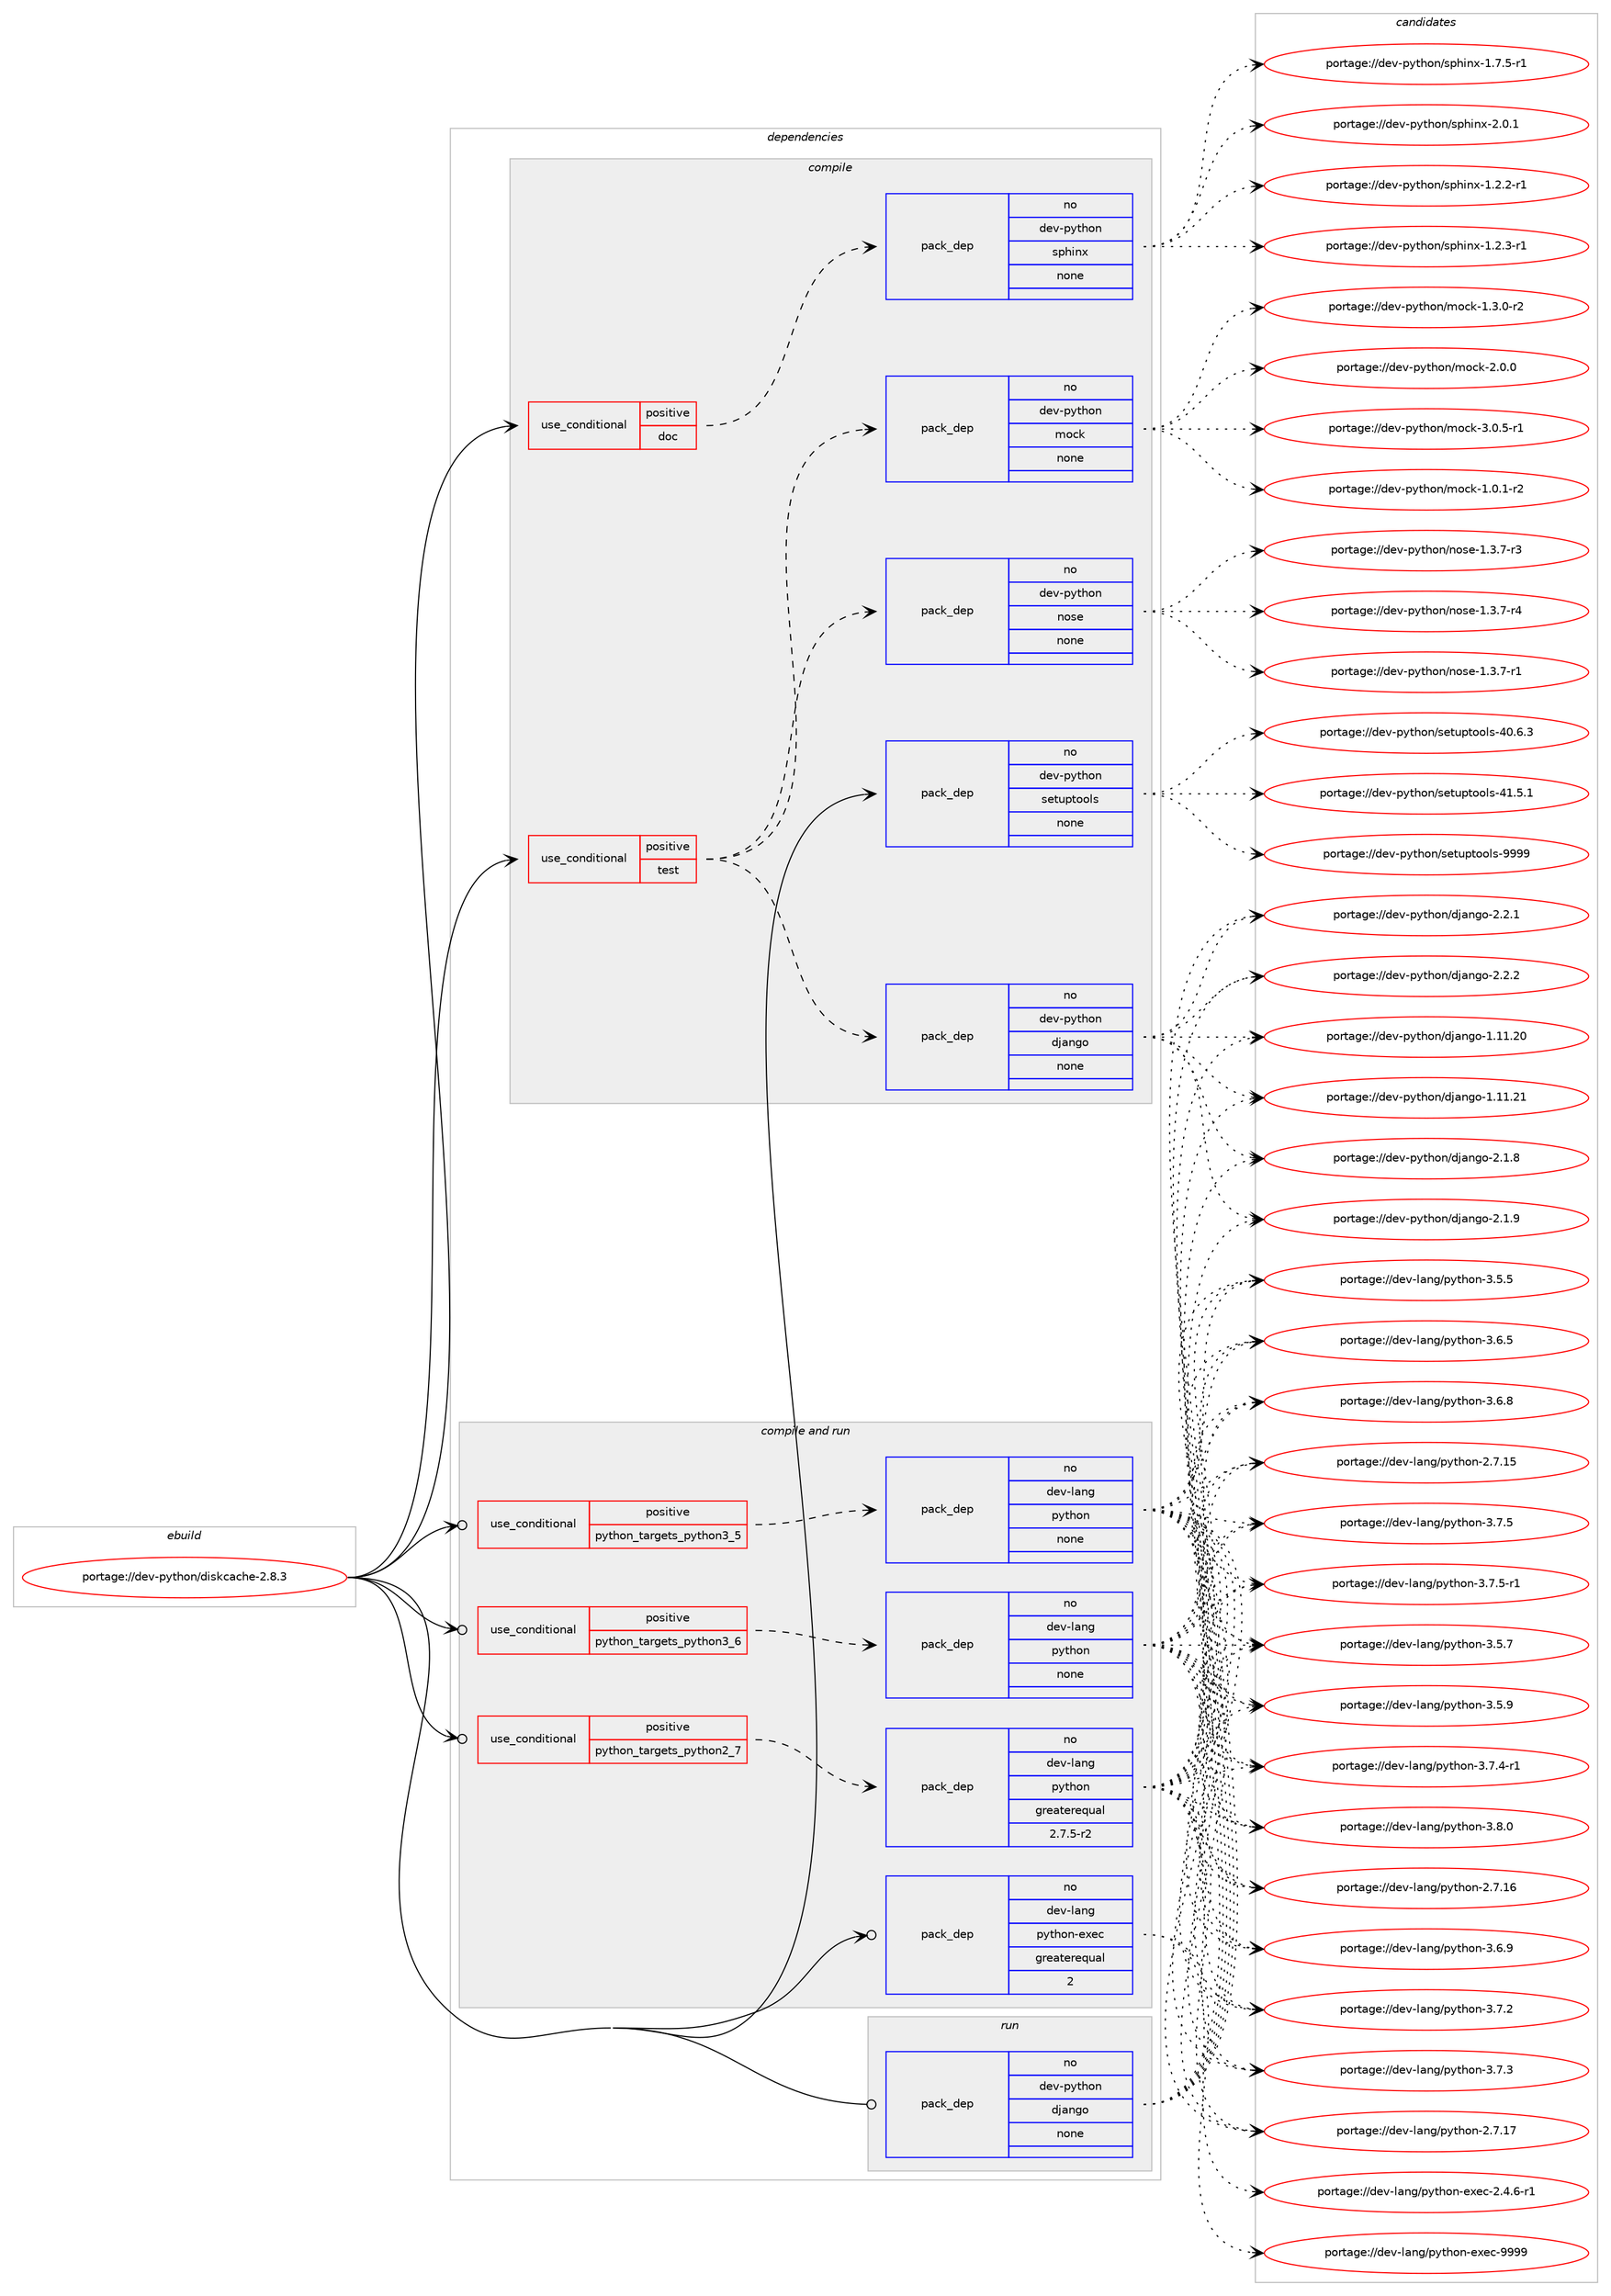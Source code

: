 digraph prolog {

# *************
# Graph options
# *************

newrank=true;
concentrate=true;
compound=true;
graph [rankdir=LR,fontname=Helvetica,fontsize=10,ranksep=1.5];#, ranksep=2.5, nodesep=0.2];
edge  [arrowhead=vee];
node  [fontname=Helvetica,fontsize=10];

# **********
# The ebuild
# **********

subgraph cluster_leftcol {
color=gray;
rank=same;
label=<<i>ebuild</i>>;
id [label="portage://dev-python/diskcache-2.8.3", color=red, width=4, href="../dev-python/diskcache-2.8.3.svg"];
}

# ****************
# The dependencies
# ****************

subgraph cluster_midcol {
color=gray;
label=<<i>dependencies</i>>;
subgraph cluster_compile {
fillcolor="#eeeeee";
style=filled;
label=<<i>compile</i>>;
subgraph cond27622 {
dependency136215 [label=<<TABLE BORDER="0" CELLBORDER="1" CELLSPACING="0" CELLPADDING="4"><TR><TD ROWSPAN="3" CELLPADDING="10">use_conditional</TD></TR><TR><TD>positive</TD></TR><TR><TD>doc</TD></TR></TABLE>>, shape=none, color=red];
subgraph pack105278 {
dependency136216 [label=<<TABLE BORDER="0" CELLBORDER="1" CELLSPACING="0" CELLPADDING="4" WIDTH="220"><TR><TD ROWSPAN="6" CELLPADDING="30">pack_dep</TD></TR><TR><TD WIDTH="110">no</TD></TR><TR><TD>dev-python</TD></TR><TR><TD>sphinx</TD></TR><TR><TD>none</TD></TR><TR><TD></TD></TR></TABLE>>, shape=none, color=blue];
}
dependency136215:e -> dependency136216:w [weight=20,style="dashed",arrowhead="vee"];
}
id:e -> dependency136215:w [weight=20,style="solid",arrowhead="vee"];
subgraph cond27623 {
dependency136217 [label=<<TABLE BORDER="0" CELLBORDER="1" CELLSPACING="0" CELLPADDING="4"><TR><TD ROWSPAN="3" CELLPADDING="10">use_conditional</TD></TR><TR><TD>positive</TD></TR><TR><TD>test</TD></TR></TABLE>>, shape=none, color=red];
subgraph pack105279 {
dependency136218 [label=<<TABLE BORDER="0" CELLBORDER="1" CELLSPACING="0" CELLPADDING="4" WIDTH="220"><TR><TD ROWSPAN="6" CELLPADDING="30">pack_dep</TD></TR><TR><TD WIDTH="110">no</TD></TR><TR><TD>dev-python</TD></TR><TR><TD>django</TD></TR><TR><TD>none</TD></TR><TR><TD></TD></TR></TABLE>>, shape=none, color=blue];
}
dependency136217:e -> dependency136218:w [weight=20,style="dashed",arrowhead="vee"];
subgraph pack105280 {
dependency136219 [label=<<TABLE BORDER="0" CELLBORDER="1" CELLSPACING="0" CELLPADDING="4" WIDTH="220"><TR><TD ROWSPAN="6" CELLPADDING="30">pack_dep</TD></TR><TR><TD WIDTH="110">no</TD></TR><TR><TD>dev-python</TD></TR><TR><TD>mock</TD></TR><TR><TD>none</TD></TR><TR><TD></TD></TR></TABLE>>, shape=none, color=blue];
}
dependency136217:e -> dependency136219:w [weight=20,style="dashed",arrowhead="vee"];
subgraph pack105281 {
dependency136220 [label=<<TABLE BORDER="0" CELLBORDER="1" CELLSPACING="0" CELLPADDING="4" WIDTH="220"><TR><TD ROWSPAN="6" CELLPADDING="30">pack_dep</TD></TR><TR><TD WIDTH="110">no</TD></TR><TR><TD>dev-python</TD></TR><TR><TD>nose</TD></TR><TR><TD>none</TD></TR><TR><TD></TD></TR></TABLE>>, shape=none, color=blue];
}
dependency136217:e -> dependency136220:w [weight=20,style="dashed",arrowhead="vee"];
}
id:e -> dependency136217:w [weight=20,style="solid",arrowhead="vee"];
subgraph pack105282 {
dependency136221 [label=<<TABLE BORDER="0" CELLBORDER="1" CELLSPACING="0" CELLPADDING="4" WIDTH="220"><TR><TD ROWSPAN="6" CELLPADDING="30">pack_dep</TD></TR><TR><TD WIDTH="110">no</TD></TR><TR><TD>dev-python</TD></TR><TR><TD>setuptools</TD></TR><TR><TD>none</TD></TR><TR><TD></TD></TR></TABLE>>, shape=none, color=blue];
}
id:e -> dependency136221:w [weight=20,style="solid",arrowhead="vee"];
}
subgraph cluster_compileandrun {
fillcolor="#eeeeee";
style=filled;
label=<<i>compile and run</i>>;
subgraph cond27624 {
dependency136222 [label=<<TABLE BORDER="0" CELLBORDER="1" CELLSPACING="0" CELLPADDING="4"><TR><TD ROWSPAN="3" CELLPADDING="10">use_conditional</TD></TR><TR><TD>positive</TD></TR><TR><TD>python_targets_python2_7</TD></TR></TABLE>>, shape=none, color=red];
subgraph pack105283 {
dependency136223 [label=<<TABLE BORDER="0" CELLBORDER="1" CELLSPACING="0" CELLPADDING="4" WIDTH="220"><TR><TD ROWSPAN="6" CELLPADDING="30">pack_dep</TD></TR><TR><TD WIDTH="110">no</TD></TR><TR><TD>dev-lang</TD></TR><TR><TD>python</TD></TR><TR><TD>greaterequal</TD></TR><TR><TD>2.7.5-r2</TD></TR></TABLE>>, shape=none, color=blue];
}
dependency136222:e -> dependency136223:w [weight=20,style="dashed",arrowhead="vee"];
}
id:e -> dependency136222:w [weight=20,style="solid",arrowhead="odotvee"];
subgraph cond27625 {
dependency136224 [label=<<TABLE BORDER="0" CELLBORDER="1" CELLSPACING="0" CELLPADDING="4"><TR><TD ROWSPAN="3" CELLPADDING="10">use_conditional</TD></TR><TR><TD>positive</TD></TR><TR><TD>python_targets_python3_5</TD></TR></TABLE>>, shape=none, color=red];
subgraph pack105284 {
dependency136225 [label=<<TABLE BORDER="0" CELLBORDER="1" CELLSPACING="0" CELLPADDING="4" WIDTH="220"><TR><TD ROWSPAN="6" CELLPADDING="30">pack_dep</TD></TR><TR><TD WIDTH="110">no</TD></TR><TR><TD>dev-lang</TD></TR><TR><TD>python</TD></TR><TR><TD>none</TD></TR><TR><TD></TD></TR></TABLE>>, shape=none, color=blue];
}
dependency136224:e -> dependency136225:w [weight=20,style="dashed",arrowhead="vee"];
}
id:e -> dependency136224:w [weight=20,style="solid",arrowhead="odotvee"];
subgraph cond27626 {
dependency136226 [label=<<TABLE BORDER="0" CELLBORDER="1" CELLSPACING="0" CELLPADDING="4"><TR><TD ROWSPAN="3" CELLPADDING="10">use_conditional</TD></TR><TR><TD>positive</TD></TR><TR><TD>python_targets_python3_6</TD></TR></TABLE>>, shape=none, color=red];
subgraph pack105285 {
dependency136227 [label=<<TABLE BORDER="0" CELLBORDER="1" CELLSPACING="0" CELLPADDING="4" WIDTH="220"><TR><TD ROWSPAN="6" CELLPADDING="30">pack_dep</TD></TR><TR><TD WIDTH="110">no</TD></TR><TR><TD>dev-lang</TD></TR><TR><TD>python</TD></TR><TR><TD>none</TD></TR><TR><TD></TD></TR></TABLE>>, shape=none, color=blue];
}
dependency136226:e -> dependency136227:w [weight=20,style="dashed",arrowhead="vee"];
}
id:e -> dependency136226:w [weight=20,style="solid",arrowhead="odotvee"];
subgraph pack105286 {
dependency136228 [label=<<TABLE BORDER="0" CELLBORDER="1" CELLSPACING="0" CELLPADDING="4" WIDTH="220"><TR><TD ROWSPAN="6" CELLPADDING="30">pack_dep</TD></TR><TR><TD WIDTH="110">no</TD></TR><TR><TD>dev-lang</TD></TR><TR><TD>python-exec</TD></TR><TR><TD>greaterequal</TD></TR><TR><TD>2</TD></TR></TABLE>>, shape=none, color=blue];
}
id:e -> dependency136228:w [weight=20,style="solid",arrowhead="odotvee"];
}
subgraph cluster_run {
fillcolor="#eeeeee";
style=filled;
label=<<i>run</i>>;
subgraph pack105287 {
dependency136229 [label=<<TABLE BORDER="0" CELLBORDER="1" CELLSPACING="0" CELLPADDING="4" WIDTH="220"><TR><TD ROWSPAN="6" CELLPADDING="30">pack_dep</TD></TR><TR><TD WIDTH="110">no</TD></TR><TR><TD>dev-python</TD></TR><TR><TD>django</TD></TR><TR><TD>none</TD></TR><TR><TD></TD></TR></TABLE>>, shape=none, color=blue];
}
id:e -> dependency136229:w [weight=20,style="solid",arrowhead="odot"];
}
}

# **************
# The candidates
# **************

subgraph cluster_choices {
rank=same;
color=gray;
label=<<i>candidates</i>>;

subgraph choice105278 {
color=black;
nodesep=1;
choiceportage10010111845112121116104111110471151121041051101204549465046504511449 [label="portage://dev-python/sphinx-1.2.2-r1", color=red, width=4,href="../dev-python/sphinx-1.2.2-r1.svg"];
choiceportage10010111845112121116104111110471151121041051101204549465046514511449 [label="portage://dev-python/sphinx-1.2.3-r1", color=red, width=4,href="../dev-python/sphinx-1.2.3-r1.svg"];
choiceportage10010111845112121116104111110471151121041051101204549465546534511449 [label="portage://dev-python/sphinx-1.7.5-r1", color=red, width=4,href="../dev-python/sphinx-1.7.5-r1.svg"];
choiceportage1001011184511212111610411111047115112104105110120455046484649 [label="portage://dev-python/sphinx-2.0.1", color=red, width=4,href="../dev-python/sphinx-2.0.1.svg"];
dependency136216:e -> choiceportage10010111845112121116104111110471151121041051101204549465046504511449:w [style=dotted,weight="100"];
dependency136216:e -> choiceportage10010111845112121116104111110471151121041051101204549465046514511449:w [style=dotted,weight="100"];
dependency136216:e -> choiceportage10010111845112121116104111110471151121041051101204549465546534511449:w [style=dotted,weight="100"];
dependency136216:e -> choiceportage1001011184511212111610411111047115112104105110120455046484649:w [style=dotted,weight="100"];
}
subgraph choice105279 {
color=black;
nodesep=1;
choiceportage1001011184511212111610411111047100106971101031114549464949465048 [label="portage://dev-python/django-1.11.20", color=red, width=4,href="../dev-python/django-1.11.20.svg"];
choiceportage1001011184511212111610411111047100106971101031114549464949465049 [label="portage://dev-python/django-1.11.21", color=red, width=4,href="../dev-python/django-1.11.21.svg"];
choiceportage100101118451121211161041111104710010697110103111455046494656 [label="portage://dev-python/django-2.1.8", color=red, width=4,href="../dev-python/django-2.1.8.svg"];
choiceportage100101118451121211161041111104710010697110103111455046494657 [label="portage://dev-python/django-2.1.9", color=red, width=4,href="../dev-python/django-2.1.9.svg"];
choiceportage100101118451121211161041111104710010697110103111455046504649 [label="portage://dev-python/django-2.2.1", color=red, width=4,href="../dev-python/django-2.2.1.svg"];
choiceportage100101118451121211161041111104710010697110103111455046504650 [label="portage://dev-python/django-2.2.2", color=red, width=4,href="../dev-python/django-2.2.2.svg"];
dependency136218:e -> choiceportage1001011184511212111610411111047100106971101031114549464949465048:w [style=dotted,weight="100"];
dependency136218:e -> choiceportage1001011184511212111610411111047100106971101031114549464949465049:w [style=dotted,weight="100"];
dependency136218:e -> choiceportage100101118451121211161041111104710010697110103111455046494656:w [style=dotted,weight="100"];
dependency136218:e -> choiceportage100101118451121211161041111104710010697110103111455046494657:w [style=dotted,weight="100"];
dependency136218:e -> choiceportage100101118451121211161041111104710010697110103111455046504649:w [style=dotted,weight="100"];
dependency136218:e -> choiceportage100101118451121211161041111104710010697110103111455046504650:w [style=dotted,weight="100"];
}
subgraph choice105280 {
color=black;
nodesep=1;
choiceportage1001011184511212111610411111047109111991074549464846494511450 [label="portage://dev-python/mock-1.0.1-r2", color=red, width=4,href="../dev-python/mock-1.0.1-r2.svg"];
choiceportage1001011184511212111610411111047109111991074549465146484511450 [label="portage://dev-python/mock-1.3.0-r2", color=red, width=4,href="../dev-python/mock-1.3.0-r2.svg"];
choiceportage100101118451121211161041111104710911199107455046484648 [label="portage://dev-python/mock-2.0.0", color=red, width=4,href="../dev-python/mock-2.0.0.svg"];
choiceportage1001011184511212111610411111047109111991074551464846534511449 [label="portage://dev-python/mock-3.0.5-r1", color=red, width=4,href="../dev-python/mock-3.0.5-r1.svg"];
dependency136219:e -> choiceportage1001011184511212111610411111047109111991074549464846494511450:w [style=dotted,weight="100"];
dependency136219:e -> choiceportage1001011184511212111610411111047109111991074549465146484511450:w [style=dotted,weight="100"];
dependency136219:e -> choiceportage100101118451121211161041111104710911199107455046484648:w [style=dotted,weight="100"];
dependency136219:e -> choiceportage1001011184511212111610411111047109111991074551464846534511449:w [style=dotted,weight="100"];
}
subgraph choice105281 {
color=black;
nodesep=1;
choiceportage10010111845112121116104111110471101111151014549465146554511449 [label="portage://dev-python/nose-1.3.7-r1", color=red, width=4,href="../dev-python/nose-1.3.7-r1.svg"];
choiceportage10010111845112121116104111110471101111151014549465146554511451 [label="portage://dev-python/nose-1.3.7-r3", color=red, width=4,href="../dev-python/nose-1.3.7-r3.svg"];
choiceportage10010111845112121116104111110471101111151014549465146554511452 [label="portage://dev-python/nose-1.3.7-r4", color=red, width=4,href="../dev-python/nose-1.3.7-r4.svg"];
dependency136220:e -> choiceportage10010111845112121116104111110471101111151014549465146554511449:w [style=dotted,weight="100"];
dependency136220:e -> choiceportage10010111845112121116104111110471101111151014549465146554511451:w [style=dotted,weight="100"];
dependency136220:e -> choiceportage10010111845112121116104111110471101111151014549465146554511452:w [style=dotted,weight="100"];
}
subgraph choice105282 {
color=black;
nodesep=1;
choiceportage100101118451121211161041111104711510111611711211611111110811545524846544651 [label="portage://dev-python/setuptools-40.6.3", color=red, width=4,href="../dev-python/setuptools-40.6.3.svg"];
choiceportage100101118451121211161041111104711510111611711211611111110811545524946534649 [label="portage://dev-python/setuptools-41.5.1", color=red, width=4,href="../dev-python/setuptools-41.5.1.svg"];
choiceportage10010111845112121116104111110471151011161171121161111111081154557575757 [label="portage://dev-python/setuptools-9999", color=red, width=4,href="../dev-python/setuptools-9999.svg"];
dependency136221:e -> choiceportage100101118451121211161041111104711510111611711211611111110811545524846544651:w [style=dotted,weight="100"];
dependency136221:e -> choiceportage100101118451121211161041111104711510111611711211611111110811545524946534649:w [style=dotted,weight="100"];
dependency136221:e -> choiceportage10010111845112121116104111110471151011161171121161111111081154557575757:w [style=dotted,weight="100"];
}
subgraph choice105283 {
color=black;
nodesep=1;
choiceportage10010111845108971101034711212111610411111045504655464953 [label="portage://dev-lang/python-2.7.15", color=red, width=4,href="../dev-lang/python-2.7.15.svg"];
choiceportage10010111845108971101034711212111610411111045504655464954 [label="portage://dev-lang/python-2.7.16", color=red, width=4,href="../dev-lang/python-2.7.16.svg"];
choiceportage10010111845108971101034711212111610411111045504655464955 [label="portage://dev-lang/python-2.7.17", color=red, width=4,href="../dev-lang/python-2.7.17.svg"];
choiceportage100101118451089711010347112121116104111110455146534653 [label="portage://dev-lang/python-3.5.5", color=red, width=4,href="../dev-lang/python-3.5.5.svg"];
choiceportage100101118451089711010347112121116104111110455146534655 [label="portage://dev-lang/python-3.5.7", color=red, width=4,href="../dev-lang/python-3.5.7.svg"];
choiceportage100101118451089711010347112121116104111110455146534657 [label="portage://dev-lang/python-3.5.9", color=red, width=4,href="../dev-lang/python-3.5.9.svg"];
choiceportage100101118451089711010347112121116104111110455146544653 [label="portage://dev-lang/python-3.6.5", color=red, width=4,href="../dev-lang/python-3.6.5.svg"];
choiceportage100101118451089711010347112121116104111110455146544656 [label="portage://dev-lang/python-3.6.8", color=red, width=4,href="../dev-lang/python-3.6.8.svg"];
choiceportage100101118451089711010347112121116104111110455146544657 [label="portage://dev-lang/python-3.6.9", color=red, width=4,href="../dev-lang/python-3.6.9.svg"];
choiceportage100101118451089711010347112121116104111110455146554650 [label="portage://dev-lang/python-3.7.2", color=red, width=4,href="../dev-lang/python-3.7.2.svg"];
choiceportage100101118451089711010347112121116104111110455146554651 [label="portage://dev-lang/python-3.7.3", color=red, width=4,href="../dev-lang/python-3.7.3.svg"];
choiceportage1001011184510897110103471121211161041111104551465546524511449 [label="portage://dev-lang/python-3.7.4-r1", color=red, width=4,href="../dev-lang/python-3.7.4-r1.svg"];
choiceportage100101118451089711010347112121116104111110455146554653 [label="portage://dev-lang/python-3.7.5", color=red, width=4,href="../dev-lang/python-3.7.5.svg"];
choiceportage1001011184510897110103471121211161041111104551465546534511449 [label="portage://dev-lang/python-3.7.5-r1", color=red, width=4,href="../dev-lang/python-3.7.5-r1.svg"];
choiceportage100101118451089711010347112121116104111110455146564648 [label="portage://dev-lang/python-3.8.0", color=red, width=4,href="../dev-lang/python-3.8.0.svg"];
dependency136223:e -> choiceportage10010111845108971101034711212111610411111045504655464953:w [style=dotted,weight="100"];
dependency136223:e -> choiceportage10010111845108971101034711212111610411111045504655464954:w [style=dotted,weight="100"];
dependency136223:e -> choiceportage10010111845108971101034711212111610411111045504655464955:w [style=dotted,weight="100"];
dependency136223:e -> choiceportage100101118451089711010347112121116104111110455146534653:w [style=dotted,weight="100"];
dependency136223:e -> choiceportage100101118451089711010347112121116104111110455146534655:w [style=dotted,weight="100"];
dependency136223:e -> choiceportage100101118451089711010347112121116104111110455146534657:w [style=dotted,weight="100"];
dependency136223:e -> choiceportage100101118451089711010347112121116104111110455146544653:w [style=dotted,weight="100"];
dependency136223:e -> choiceportage100101118451089711010347112121116104111110455146544656:w [style=dotted,weight="100"];
dependency136223:e -> choiceportage100101118451089711010347112121116104111110455146544657:w [style=dotted,weight="100"];
dependency136223:e -> choiceportage100101118451089711010347112121116104111110455146554650:w [style=dotted,weight="100"];
dependency136223:e -> choiceportage100101118451089711010347112121116104111110455146554651:w [style=dotted,weight="100"];
dependency136223:e -> choiceportage1001011184510897110103471121211161041111104551465546524511449:w [style=dotted,weight="100"];
dependency136223:e -> choiceportage100101118451089711010347112121116104111110455146554653:w [style=dotted,weight="100"];
dependency136223:e -> choiceportage1001011184510897110103471121211161041111104551465546534511449:w [style=dotted,weight="100"];
dependency136223:e -> choiceportage100101118451089711010347112121116104111110455146564648:w [style=dotted,weight="100"];
}
subgraph choice105284 {
color=black;
nodesep=1;
choiceportage10010111845108971101034711212111610411111045504655464953 [label="portage://dev-lang/python-2.7.15", color=red, width=4,href="../dev-lang/python-2.7.15.svg"];
choiceportage10010111845108971101034711212111610411111045504655464954 [label="portage://dev-lang/python-2.7.16", color=red, width=4,href="../dev-lang/python-2.7.16.svg"];
choiceportage10010111845108971101034711212111610411111045504655464955 [label="portage://dev-lang/python-2.7.17", color=red, width=4,href="../dev-lang/python-2.7.17.svg"];
choiceportage100101118451089711010347112121116104111110455146534653 [label="portage://dev-lang/python-3.5.5", color=red, width=4,href="../dev-lang/python-3.5.5.svg"];
choiceportage100101118451089711010347112121116104111110455146534655 [label="portage://dev-lang/python-3.5.7", color=red, width=4,href="../dev-lang/python-3.5.7.svg"];
choiceportage100101118451089711010347112121116104111110455146534657 [label="portage://dev-lang/python-3.5.9", color=red, width=4,href="../dev-lang/python-3.5.9.svg"];
choiceportage100101118451089711010347112121116104111110455146544653 [label="portage://dev-lang/python-3.6.5", color=red, width=4,href="../dev-lang/python-3.6.5.svg"];
choiceportage100101118451089711010347112121116104111110455146544656 [label="portage://dev-lang/python-3.6.8", color=red, width=4,href="../dev-lang/python-3.6.8.svg"];
choiceportage100101118451089711010347112121116104111110455146544657 [label="portage://dev-lang/python-3.6.9", color=red, width=4,href="../dev-lang/python-3.6.9.svg"];
choiceportage100101118451089711010347112121116104111110455146554650 [label="portage://dev-lang/python-3.7.2", color=red, width=4,href="../dev-lang/python-3.7.2.svg"];
choiceportage100101118451089711010347112121116104111110455146554651 [label="portage://dev-lang/python-3.7.3", color=red, width=4,href="../dev-lang/python-3.7.3.svg"];
choiceportage1001011184510897110103471121211161041111104551465546524511449 [label="portage://dev-lang/python-3.7.4-r1", color=red, width=4,href="../dev-lang/python-3.7.4-r1.svg"];
choiceportage100101118451089711010347112121116104111110455146554653 [label="portage://dev-lang/python-3.7.5", color=red, width=4,href="../dev-lang/python-3.7.5.svg"];
choiceportage1001011184510897110103471121211161041111104551465546534511449 [label="portage://dev-lang/python-3.7.5-r1", color=red, width=4,href="../dev-lang/python-3.7.5-r1.svg"];
choiceportage100101118451089711010347112121116104111110455146564648 [label="portage://dev-lang/python-3.8.0", color=red, width=4,href="../dev-lang/python-3.8.0.svg"];
dependency136225:e -> choiceportage10010111845108971101034711212111610411111045504655464953:w [style=dotted,weight="100"];
dependency136225:e -> choiceportage10010111845108971101034711212111610411111045504655464954:w [style=dotted,weight="100"];
dependency136225:e -> choiceportage10010111845108971101034711212111610411111045504655464955:w [style=dotted,weight="100"];
dependency136225:e -> choiceportage100101118451089711010347112121116104111110455146534653:w [style=dotted,weight="100"];
dependency136225:e -> choiceportage100101118451089711010347112121116104111110455146534655:w [style=dotted,weight="100"];
dependency136225:e -> choiceportage100101118451089711010347112121116104111110455146534657:w [style=dotted,weight="100"];
dependency136225:e -> choiceportage100101118451089711010347112121116104111110455146544653:w [style=dotted,weight="100"];
dependency136225:e -> choiceportage100101118451089711010347112121116104111110455146544656:w [style=dotted,weight="100"];
dependency136225:e -> choiceportage100101118451089711010347112121116104111110455146544657:w [style=dotted,weight="100"];
dependency136225:e -> choiceportage100101118451089711010347112121116104111110455146554650:w [style=dotted,weight="100"];
dependency136225:e -> choiceportage100101118451089711010347112121116104111110455146554651:w [style=dotted,weight="100"];
dependency136225:e -> choiceportage1001011184510897110103471121211161041111104551465546524511449:w [style=dotted,weight="100"];
dependency136225:e -> choiceportage100101118451089711010347112121116104111110455146554653:w [style=dotted,weight="100"];
dependency136225:e -> choiceportage1001011184510897110103471121211161041111104551465546534511449:w [style=dotted,weight="100"];
dependency136225:e -> choiceportage100101118451089711010347112121116104111110455146564648:w [style=dotted,weight="100"];
}
subgraph choice105285 {
color=black;
nodesep=1;
choiceportage10010111845108971101034711212111610411111045504655464953 [label="portage://dev-lang/python-2.7.15", color=red, width=4,href="../dev-lang/python-2.7.15.svg"];
choiceportage10010111845108971101034711212111610411111045504655464954 [label="portage://dev-lang/python-2.7.16", color=red, width=4,href="../dev-lang/python-2.7.16.svg"];
choiceportage10010111845108971101034711212111610411111045504655464955 [label="portage://dev-lang/python-2.7.17", color=red, width=4,href="../dev-lang/python-2.7.17.svg"];
choiceportage100101118451089711010347112121116104111110455146534653 [label="portage://dev-lang/python-3.5.5", color=red, width=4,href="../dev-lang/python-3.5.5.svg"];
choiceportage100101118451089711010347112121116104111110455146534655 [label="portage://dev-lang/python-3.5.7", color=red, width=4,href="../dev-lang/python-3.5.7.svg"];
choiceportage100101118451089711010347112121116104111110455146534657 [label="portage://dev-lang/python-3.5.9", color=red, width=4,href="../dev-lang/python-3.5.9.svg"];
choiceportage100101118451089711010347112121116104111110455146544653 [label="portage://dev-lang/python-3.6.5", color=red, width=4,href="../dev-lang/python-3.6.5.svg"];
choiceportage100101118451089711010347112121116104111110455146544656 [label="portage://dev-lang/python-3.6.8", color=red, width=4,href="../dev-lang/python-3.6.8.svg"];
choiceportage100101118451089711010347112121116104111110455146544657 [label="portage://dev-lang/python-3.6.9", color=red, width=4,href="../dev-lang/python-3.6.9.svg"];
choiceportage100101118451089711010347112121116104111110455146554650 [label="portage://dev-lang/python-3.7.2", color=red, width=4,href="../dev-lang/python-3.7.2.svg"];
choiceportage100101118451089711010347112121116104111110455146554651 [label="portage://dev-lang/python-3.7.3", color=red, width=4,href="../dev-lang/python-3.7.3.svg"];
choiceportage1001011184510897110103471121211161041111104551465546524511449 [label="portage://dev-lang/python-3.7.4-r1", color=red, width=4,href="../dev-lang/python-3.7.4-r1.svg"];
choiceportage100101118451089711010347112121116104111110455146554653 [label="portage://dev-lang/python-3.7.5", color=red, width=4,href="../dev-lang/python-3.7.5.svg"];
choiceportage1001011184510897110103471121211161041111104551465546534511449 [label="portage://dev-lang/python-3.7.5-r1", color=red, width=4,href="../dev-lang/python-3.7.5-r1.svg"];
choiceportage100101118451089711010347112121116104111110455146564648 [label="portage://dev-lang/python-3.8.0", color=red, width=4,href="../dev-lang/python-3.8.0.svg"];
dependency136227:e -> choiceportage10010111845108971101034711212111610411111045504655464953:w [style=dotted,weight="100"];
dependency136227:e -> choiceportage10010111845108971101034711212111610411111045504655464954:w [style=dotted,weight="100"];
dependency136227:e -> choiceportage10010111845108971101034711212111610411111045504655464955:w [style=dotted,weight="100"];
dependency136227:e -> choiceportage100101118451089711010347112121116104111110455146534653:w [style=dotted,weight="100"];
dependency136227:e -> choiceportage100101118451089711010347112121116104111110455146534655:w [style=dotted,weight="100"];
dependency136227:e -> choiceportage100101118451089711010347112121116104111110455146534657:w [style=dotted,weight="100"];
dependency136227:e -> choiceportage100101118451089711010347112121116104111110455146544653:w [style=dotted,weight="100"];
dependency136227:e -> choiceportage100101118451089711010347112121116104111110455146544656:w [style=dotted,weight="100"];
dependency136227:e -> choiceportage100101118451089711010347112121116104111110455146544657:w [style=dotted,weight="100"];
dependency136227:e -> choiceportage100101118451089711010347112121116104111110455146554650:w [style=dotted,weight="100"];
dependency136227:e -> choiceportage100101118451089711010347112121116104111110455146554651:w [style=dotted,weight="100"];
dependency136227:e -> choiceportage1001011184510897110103471121211161041111104551465546524511449:w [style=dotted,weight="100"];
dependency136227:e -> choiceportage100101118451089711010347112121116104111110455146554653:w [style=dotted,weight="100"];
dependency136227:e -> choiceportage1001011184510897110103471121211161041111104551465546534511449:w [style=dotted,weight="100"];
dependency136227:e -> choiceportage100101118451089711010347112121116104111110455146564648:w [style=dotted,weight="100"];
}
subgraph choice105286 {
color=black;
nodesep=1;
choiceportage10010111845108971101034711212111610411111045101120101994550465246544511449 [label="portage://dev-lang/python-exec-2.4.6-r1", color=red, width=4,href="../dev-lang/python-exec-2.4.6-r1.svg"];
choiceportage10010111845108971101034711212111610411111045101120101994557575757 [label="portage://dev-lang/python-exec-9999", color=red, width=4,href="../dev-lang/python-exec-9999.svg"];
dependency136228:e -> choiceportage10010111845108971101034711212111610411111045101120101994550465246544511449:w [style=dotted,weight="100"];
dependency136228:e -> choiceportage10010111845108971101034711212111610411111045101120101994557575757:w [style=dotted,weight="100"];
}
subgraph choice105287 {
color=black;
nodesep=1;
choiceportage1001011184511212111610411111047100106971101031114549464949465048 [label="portage://dev-python/django-1.11.20", color=red, width=4,href="../dev-python/django-1.11.20.svg"];
choiceportage1001011184511212111610411111047100106971101031114549464949465049 [label="portage://dev-python/django-1.11.21", color=red, width=4,href="../dev-python/django-1.11.21.svg"];
choiceportage100101118451121211161041111104710010697110103111455046494656 [label="portage://dev-python/django-2.1.8", color=red, width=4,href="../dev-python/django-2.1.8.svg"];
choiceportage100101118451121211161041111104710010697110103111455046494657 [label="portage://dev-python/django-2.1.9", color=red, width=4,href="../dev-python/django-2.1.9.svg"];
choiceportage100101118451121211161041111104710010697110103111455046504649 [label="portage://dev-python/django-2.2.1", color=red, width=4,href="../dev-python/django-2.2.1.svg"];
choiceportage100101118451121211161041111104710010697110103111455046504650 [label="portage://dev-python/django-2.2.2", color=red, width=4,href="../dev-python/django-2.2.2.svg"];
dependency136229:e -> choiceportage1001011184511212111610411111047100106971101031114549464949465048:w [style=dotted,weight="100"];
dependency136229:e -> choiceportage1001011184511212111610411111047100106971101031114549464949465049:w [style=dotted,weight="100"];
dependency136229:e -> choiceportage100101118451121211161041111104710010697110103111455046494656:w [style=dotted,weight="100"];
dependency136229:e -> choiceportage100101118451121211161041111104710010697110103111455046494657:w [style=dotted,weight="100"];
dependency136229:e -> choiceportage100101118451121211161041111104710010697110103111455046504649:w [style=dotted,weight="100"];
dependency136229:e -> choiceportage100101118451121211161041111104710010697110103111455046504650:w [style=dotted,weight="100"];
}
}

}
